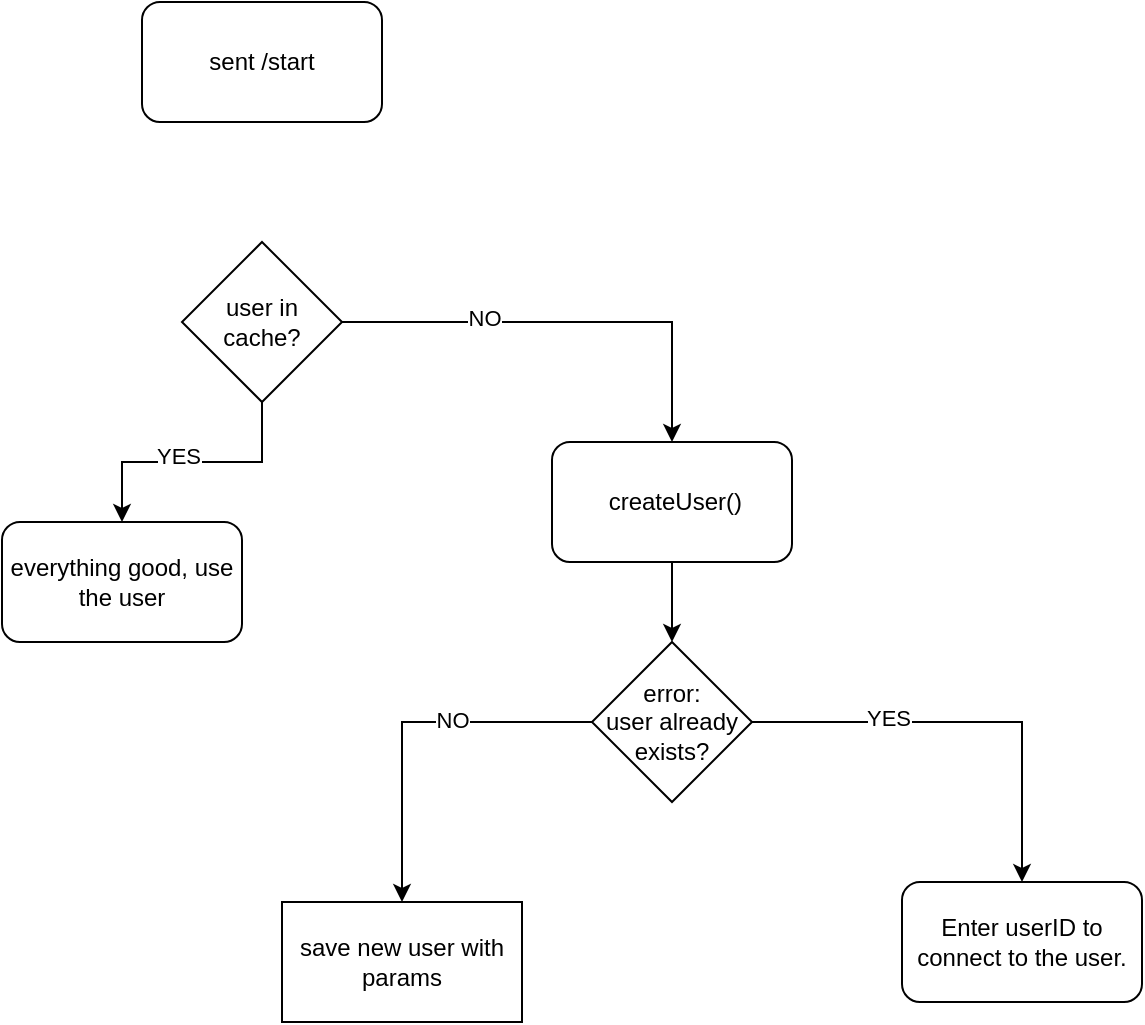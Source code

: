 <mxfile version="20.5.3" type="embed"><diagram id="rgbYG1p0dCCFXq9RGG-V" name="Page-1"><mxGraphModel dx="1113" dy="578" grid="1" gridSize="10" guides="1" tooltips="1" connect="1" arrows="1" fold="1" page="1" pageScale="1" pageWidth="850" pageHeight="1100" math="0" shadow="0"><root><mxCell id="0"/><mxCell id="1" parent="0"/><mxCell id="2" value="sent /start" style="rounded=1;whiteSpace=wrap;html=1;" parent="1" vertex="1"><mxGeometry x="100" y="10" width="120" height="60" as="geometry"/></mxCell><mxCell id="5" style="edgeStyle=orthogonalEdgeStyle;rounded=0;orthogonalLoop=1;jettySize=auto;html=1;" edge="1" parent="1" source="3" target="4"><mxGeometry relative="1" as="geometry"/></mxCell><mxCell id="9" value="YES" style="edgeLabel;html=1;align=center;verticalAlign=middle;resizable=0;points=[];" vertex="1" connectable="0" parent="5"><mxGeometry x="0.108" y="-3" relative="1" as="geometry"><mxPoint as="offset"/></mxGeometry></mxCell><mxCell id="7" style="edgeStyle=orthogonalEdgeStyle;rounded=0;orthogonalLoop=1;jettySize=auto;html=1;entryX=0.5;entryY=0;entryDx=0;entryDy=0;" edge="1" parent="1" source="3" target="11"><mxGeometry relative="1" as="geometry"><mxPoint x="590" y="230" as="targetPoint"/></mxGeometry></mxCell><mxCell id="8" value="NO" style="edgeLabel;html=1;align=center;verticalAlign=middle;resizable=0;points=[];" vertex="1" connectable="0" parent="7"><mxGeometry x="-0.373" y="2" relative="1" as="geometry"><mxPoint as="offset"/></mxGeometry></mxCell><mxCell id="3" value="user in cache?" style="rhombus;whiteSpace=wrap;html=1;" parent="1" vertex="1"><mxGeometry x="120" y="130" width="80" height="80" as="geometry"/></mxCell><mxCell id="4" value="everything good, use the user" style="rounded=1;whiteSpace=wrap;html=1;" parent="1" vertex="1"><mxGeometry x="30" y="270" width="120" height="60" as="geometry"/></mxCell><mxCell id="15" style="edgeStyle=orthogonalEdgeStyle;rounded=0;orthogonalLoop=1;jettySize=auto;html=1;entryX=0.5;entryY=0;entryDx=0;entryDy=0;" edge="1" parent="1" source="11" target="16"><mxGeometry relative="1" as="geometry"><mxPoint x="365" y="330" as="targetPoint"/></mxGeometry></mxCell><mxCell id="11" value="&amp;nbsp;createUser()" style="rounded=1;whiteSpace=wrap;html=1;" vertex="1" parent="1"><mxGeometry x="305" y="230" width="120" height="60" as="geometry"/></mxCell><mxCell id="22" style="edgeStyle=orthogonalEdgeStyle;rounded=0;orthogonalLoop=1;jettySize=auto;html=1;" edge="1" parent="1" source="16" target="21"><mxGeometry relative="1" as="geometry"/></mxCell><mxCell id="25" value="NO" style="edgeLabel;html=1;align=center;verticalAlign=middle;resizable=0;points=[];" vertex="1" connectable="0" parent="22"><mxGeometry x="-0.243" y="-1" relative="1" as="geometry"><mxPoint as="offset"/></mxGeometry></mxCell><mxCell id="24" style="edgeStyle=orthogonalEdgeStyle;rounded=0;orthogonalLoop=1;jettySize=auto;html=1;entryX=0.5;entryY=0;entryDx=0;entryDy=0;" edge="1" parent="1" source="16" target="23"><mxGeometry relative="1" as="geometry"/></mxCell><mxCell id="26" value="YES" style="edgeLabel;html=1;align=center;verticalAlign=middle;resizable=0;points=[];" vertex="1" connectable="0" parent="24"><mxGeometry x="-0.367" y="2" relative="1" as="geometry"><mxPoint as="offset"/></mxGeometry></mxCell><mxCell id="16" value="error:&lt;br&gt;user already exists?" style="rhombus;whiteSpace=wrap;html=1;" vertex="1" parent="1"><mxGeometry x="325" y="330" width="80" height="80" as="geometry"/></mxCell><mxCell id="21" value="save new user with params" style="rounded=0;whiteSpace=wrap;html=1;" vertex="1" parent="1"><mxGeometry x="170" y="460" width="120" height="60" as="geometry"/></mxCell><mxCell id="23" value="Enter userID to connect to the user." style="rounded=1;whiteSpace=wrap;html=1;" vertex="1" parent="1"><mxGeometry x="480" y="450" width="120" height="60" as="geometry"/></mxCell></root></mxGraphModel></diagram></mxfile>